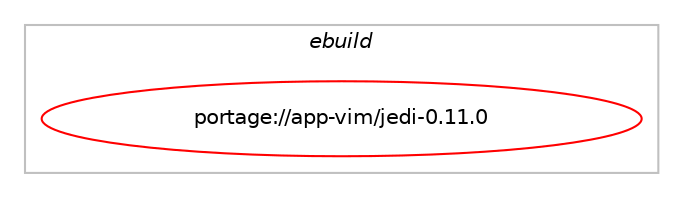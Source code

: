 digraph prolog {

# *************
# Graph options
# *************

newrank=true;
concentrate=true;
compound=true;
graph [rankdir=LR,fontname=Helvetica,fontsize=10,ranksep=1.5];#, ranksep=2.5, nodesep=0.2];
edge  [arrowhead=vee];
node  [fontname=Helvetica,fontsize=10];

# **********
# The ebuild
# **********

subgraph cluster_leftcol {
color=gray;
label=<<i>ebuild</i>>;
id [label="portage://app-vim/jedi-0.11.0", color=red, width=4, href="../app-vim/jedi-0.11.0.svg"];
}

# ****************
# The dependencies
# ****************

subgraph cluster_midcol {
color=gray;
label=<<i>dependencies</i>>;
subgraph cluster_compile {
fillcolor="#eeeeee";
style=filled;
label=<<i>compile</i>>;
# *** BEGIN UNKNOWN DEPENDENCY TYPE (TODO) ***
# id -> equal(any_of_group([package_dependency(portage://app-vim/jedi-0.11.0,install,no,app-editors,vim,greaterequal,[7.3,,,7.3],[],[]),package_dependency(portage://app-vim/jedi-0.11.0,install,no,app-editors,gvim,greaterequal,[7.3,,,7.3],[],[])]))
# *** END UNKNOWN DEPENDENCY TYPE (TODO) ***

}
subgraph cluster_compileandrun {
fillcolor="#eeeeee";
style=filled;
label=<<i>compile and run</i>>;
}
subgraph cluster_run {
fillcolor="#eeeeee";
style=filled;
label=<<i>run</i>>;
# *** BEGIN UNKNOWN DEPENDENCY TYPE (TODO) ***
# id -> equal(any_of_group([package_dependency(portage://app-vim/jedi-0.11.0,run,no,app-editors,vim,greaterequal,[7.3,,,7.3],[],[]),package_dependency(portage://app-vim/jedi-0.11.0,run,no,app-editors,gvim,greaterequal,[7.3,,,7.3],[],[])]))
# *** END UNKNOWN DEPENDENCY TYPE (TODO) ***

# *** BEGIN UNKNOWN DEPENDENCY TYPE (TODO) ***
# id -> equal(any_of_group([package_dependency(portage://app-vim/jedi-0.11.0,run,no,app-editors,vim,none,[,,],[],[use(enable(python),none),use(optenable(python_single_target_python3_10),negative)]),package_dependency(portage://app-vim/jedi-0.11.0,run,no,app-editors,gvim,none,[,,],[],[use(enable(python),none),use(optenable(python_single_target_python3_10),negative)])]))
# *** END UNKNOWN DEPENDENCY TYPE (TODO) ***

# *** BEGIN UNKNOWN DEPENDENCY TYPE (TODO) ***
# id -> equal(use_conditional_group(positive,python_single_target_python3_10,portage://app-vim/jedi-0.11.0,[package_dependency(portage://app-vim/jedi-0.11.0,run,no,dev-lang,python,none,[,,],[slot(3.10)],[])]))
# *** END UNKNOWN DEPENDENCY TYPE (TODO) ***

# *** BEGIN UNKNOWN DEPENDENCY TYPE (TODO) ***
# id -> equal(use_conditional_group(positive,python_single_target_python3_10,portage://app-vim/jedi-0.11.0,[package_dependency(portage://app-vim/jedi-0.11.0,run,no,dev-python,jedi,greaterequal,[0.18,,,0.18],[],[use(enable(python_targets_python3_10),negative)])]))
# *** END UNKNOWN DEPENDENCY TYPE (TODO) ***

}
}

# **************
# The candidates
# **************

subgraph cluster_choices {
rank=same;
color=gray;
label=<<i>candidates</i>>;

}

}
